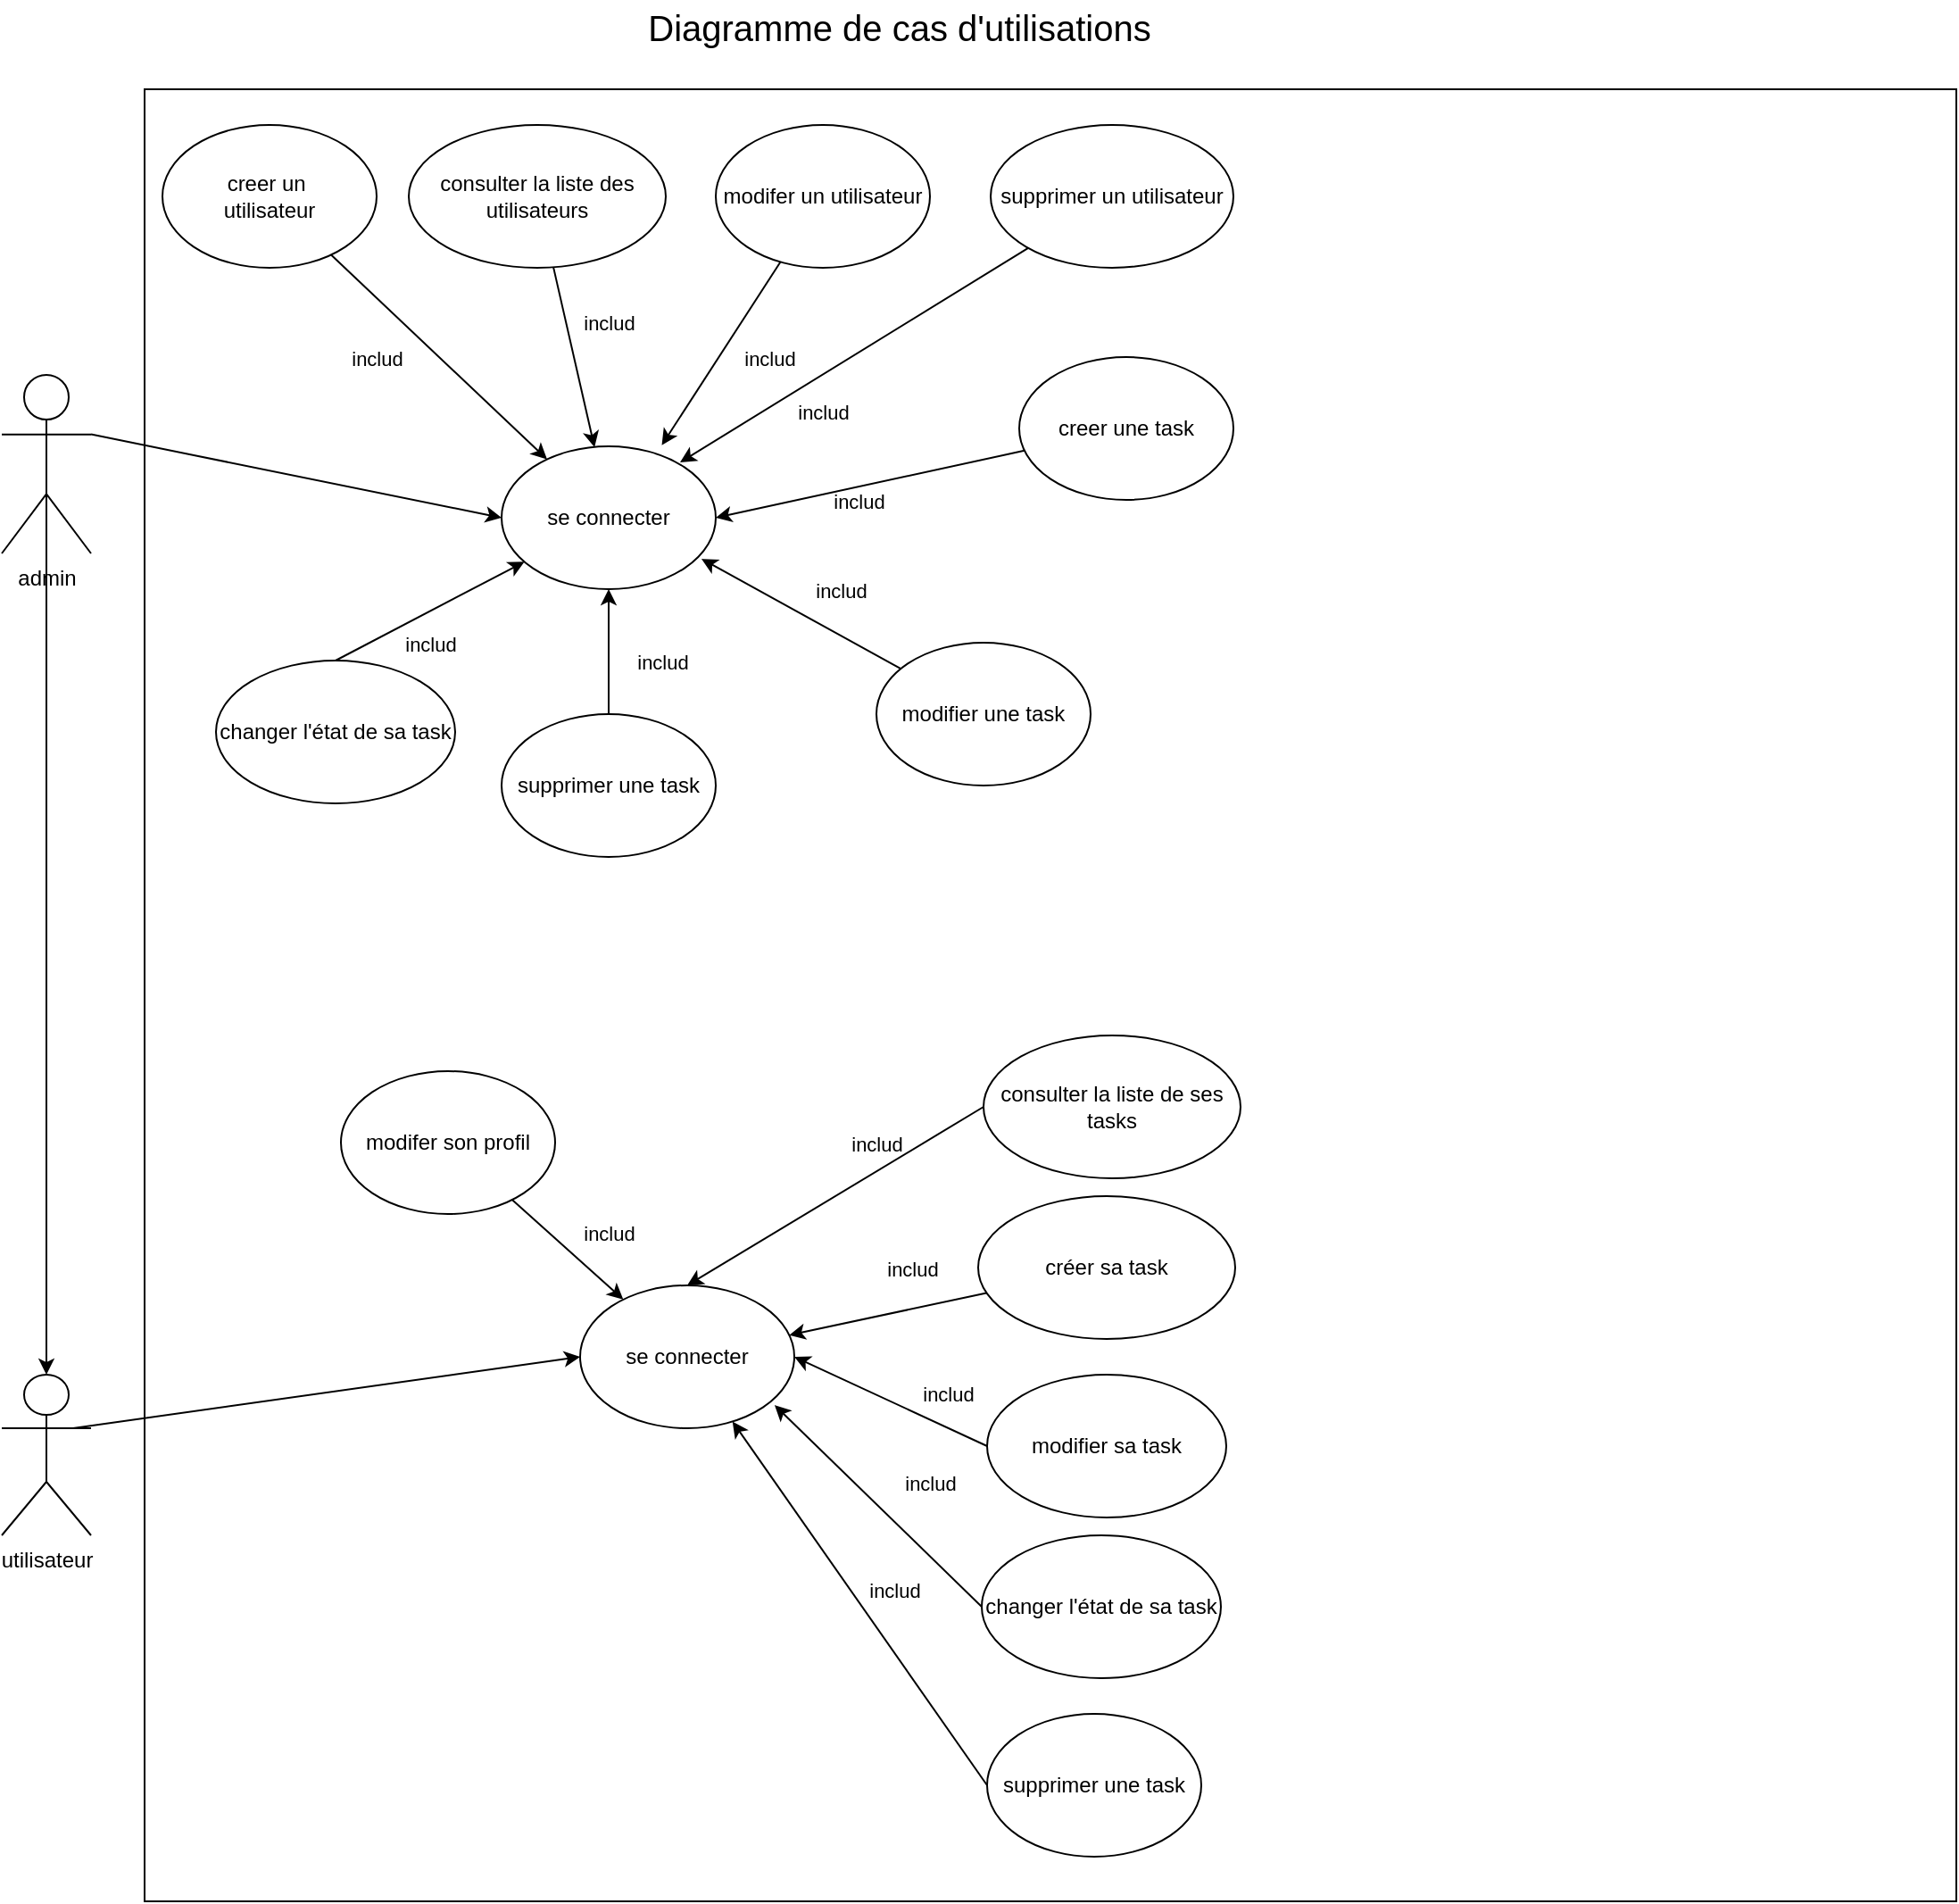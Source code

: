 <mxfile version="24.2.5" type="device">
  <diagram name="Page-1" id="XLHJtt5E27ApGSTVK5y7">
    <mxGraphModel dx="1364" dy="759" grid="1" gridSize="10" guides="1" tooltips="1" connect="1" arrows="1" fold="1" page="1" pageScale="1" pageWidth="827" pageHeight="1169" math="0" shadow="0">
      <root>
        <mxCell id="0" />
        <mxCell id="1" parent="0" />
        <mxCell id="ayPxO36hG8dT26YRjF3L-7" value="" style="whiteSpace=wrap;html=1;aspect=fixed;" parent="1" vertex="1">
          <mxGeometry x="110" y="90" width="1015" height="1015" as="geometry" />
        </mxCell>
        <mxCell id="ayPxO36hG8dT26YRjF3L-8" value="&lt;font style=&quot;font-size: 20px;&quot;&gt;Diagramme de cas d&#39;utilisations&lt;/font&gt;" style="text;html=1;align=center;verticalAlign=middle;whiteSpace=wrap;rounded=0;" parent="1" vertex="1">
          <mxGeometry x="350" y="40" width="366" height="30" as="geometry" />
        </mxCell>
        <mxCell id="ayPxO36hG8dT26YRjF3L-9" value="admin" style="shape=umlActor;verticalLabelPosition=bottom;verticalAlign=top;html=1;outlineConnect=0;" parent="1" vertex="1">
          <mxGeometry x="30" y="250" width="50" height="100" as="geometry" />
        </mxCell>
        <mxCell id="ayPxO36hG8dT26YRjF3L-11" value="utilisateur" style="shape=umlActor;verticalLabelPosition=bottom;verticalAlign=top;html=1;outlineConnect=0;" parent="1" vertex="1">
          <mxGeometry x="30" y="810" width="50" height="90" as="geometry" />
        </mxCell>
        <mxCell id="ayPxO36hG8dT26YRjF3L-15" value="" style="endArrow=classic;html=1;rounded=0;entryX=0.5;entryY=0;entryDx=0;entryDy=0;entryPerimeter=0;exitX=0.5;exitY=0.5;exitDx=0;exitDy=0;exitPerimeter=0;" parent="1" source="ayPxO36hG8dT26YRjF3L-9" target="ayPxO36hG8dT26YRjF3L-11" edge="1">
          <mxGeometry width="50" height="50" relative="1" as="geometry">
            <mxPoint x="80" y="620" as="sourcePoint" />
            <mxPoint x="400" y="480" as="targetPoint" />
          </mxGeometry>
        </mxCell>
        <mxCell id="U0SVPOKCEZnI3vGQQSTH-7" value="changer l&#39;état de sa task" style="ellipse;whiteSpace=wrap;html=1;" parent="1" vertex="1">
          <mxGeometry x="579" y="900" width="134" height="80" as="geometry" />
        </mxCell>
        <mxCell id="U0SVPOKCEZnI3vGQQSTH-11" value="creer un&amp;nbsp;&lt;div&gt;utilisateur&lt;/div&gt;" style="ellipse;whiteSpace=wrap;html=1;" parent="1" vertex="1">
          <mxGeometry x="120" y="110" width="120" height="80" as="geometry" />
        </mxCell>
        <mxCell id="U0SVPOKCEZnI3vGQQSTH-17" value="modifer un utilisateur" style="ellipse;whiteSpace=wrap;html=1;" parent="1" vertex="1">
          <mxGeometry x="430" y="110" width="120" height="80" as="geometry" />
        </mxCell>
        <mxCell id="U0SVPOKCEZnI3vGQQSTH-18" value="créer sa task" style="ellipse;whiteSpace=wrap;html=1;" parent="1" vertex="1">
          <mxGeometry x="577" y="710" width="144" height="80" as="geometry" />
        </mxCell>
        <mxCell id="U0SVPOKCEZnI3vGQQSTH-21" value="supprimer un utilisateur" style="ellipse;whiteSpace=wrap;html=1;" parent="1" vertex="1">
          <mxGeometry x="584" y="110" width="136" height="80" as="geometry" />
        </mxCell>
        <mxCell id="U0SVPOKCEZnI3vGQQSTH-23" value="modifier une task" style="ellipse;whiteSpace=wrap;html=1;" parent="1" vertex="1">
          <mxGeometry x="520" y="400" width="120" height="80" as="geometry" />
        </mxCell>
        <mxCell id="U0SVPOKCEZnI3vGQQSTH-24" value="supprimer une task" style="ellipse;whiteSpace=wrap;html=1;" parent="1" vertex="1">
          <mxGeometry x="310" y="440" width="120" height="80" as="geometry" />
        </mxCell>
        <mxCell id="0gLOlJeIZvDjMalIpP-v-28" value="consulter la liste des utilisateurs" style="ellipse;whiteSpace=wrap;html=1;" parent="1" vertex="1">
          <mxGeometry x="258" y="110" width="144" height="80" as="geometry" />
        </mxCell>
        <mxCell id="Qhx6stTs9FxfU0Fb_7Xq-3" value="" style="endArrow=classic;html=1;rounded=0;entryX=0;entryY=0.5;entryDx=0;entryDy=0;exitX=1;exitY=0.333;exitDx=0;exitDy=0;exitPerimeter=0;" parent="1" source="ayPxO36hG8dT26YRjF3L-9" target="ayPxO36hG8dT26YRjF3L-14" edge="1">
          <mxGeometry width="50" height="50" relative="1" as="geometry">
            <mxPoint x="70" y="283" as="sourcePoint" />
            <mxPoint x="198" y="577" as="targetPoint" />
          </mxGeometry>
        </mxCell>
        <mxCell id="ayPxO36hG8dT26YRjF3L-14" value="se connecter" style="ellipse;whiteSpace=wrap;html=1;" parent="1" vertex="1">
          <mxGeometry x="310" y="290" width="120" height="80" as="geometry" />
        </mxCell>
        <mxCell id="U0SVPOKCEZnI3vGQQSTH-22" value="creer une task" style="ellipse;whiteSpace=wrap;html=1;" parent="1" vertex="1">
          <mxGeometry x="600" y="240" width="120" height="80" as="geometry" />
        </mxCell>
        <mxCell id="Qhx6stTs9FxfU0Fb_7Xq-14" value="se connecter" style="ellipse;whiteSpace=wrap;html=1;" parent="1" vertex="1">
          <mxGeometry x="354" y="760" width="120" height="80" as="geometry" />
        </mxCell>
        <mxCell id="Qhx6stTs9FxfU0Fb_7Xq-17" value="" style="endArrow=classic;html=1;rounded=0;entryX=0;entryY=0.5;entryDx=0;entryDy=0;" parent="1" target="Qhx6stTs9FxfU0Fb_7Xq-14" edge="1">
          <mxGeometry width="50" height="50" relative="1" as="geometry">
            <mxPoint x="70" y="840" as="sourcePoint" />
            <mxPoint x="390" y="360" as="targetPoint" />
          </mxGeometry>
        </mxCell>
        <mxCell id="Qhx6stTs9FxfU0Fb_7Xq-20" value="modifer son profil" style="ellipse;whiteSpace=wrap;html=1;" parent="1" vertex="1">
          <mxGeometry x="220" y="640" width="120" height="80" as="geometry" />
        </mxCell>
        <mxCell id="Qhx6stTs9FxfU0Fb_7Xq-26" value="" style="endArrow=classic;html=1;rounded=0;" parent="1" source="Qhx6stTs9FxfU0Fb_7Xq-20" target="Qhx6stTs9FxfU0Fb_7Xq-14" edge="1">
          <mxGeometry width="50" height="50" relative="1" as="geometry">
            <mxPoint x="404" y="733" as="sourcePoint" />
            <mxPoint x="420" y="780" as="targetPoint" />
          </mxGeometry>
        </mxCell>
        <mxCell id="Qhx6stTs9FxfU0Fb_7Xq-28" value="" style="endArrow=classic;html=1;rounded=0;" parent="1" source="U0SVPOKCEZnI3vGQQSTH-18" edge="1" target="Qhx6stTs9FxfU0Fb_7Xq-14">
          <mxGeometry width="50" height="50" relative="1" as="geometry">
            <mxPoint x="639" y="716" as="sourcePoint" />
            <mxPoint x="472" y="802" as="targetPoint" />
          </mxGeometry>
        </mxCell>
        <mxCell id="Qhx6stTs9FxfU0Fb_7Xq-29" value="" style="endArrow=classic;html=1;rounded=0;entryX=0.908;entryY=0.838;entryDx=0;entryDy=0;exitX=0;exitY=0.5;exitDx=0;exitDy=0;entryPerimeter=0;" parent="1" source="U0SVPOKCEZnI3vGQQSTH-7" target="Qhx6stTs9FxfU0Fb_7Xq-14" edge="1">
          <mxGeometry width="50" height="50" relative="1" as="geometry">
            <mxPoint x="633" y="810" as="sourcePoint" />
            <mxPoint x="482" y="812" as="targetPoint" />
          </mxGeometry>
        </mxCell>
        <mxCell id="Qhx6stTs9FxfU0Fb_7Xq-33" value="" style="endArrow=classic;html=1;rounded=0;" parent="1" source="U0SVPOKCEZnI3vGQQSTH-11" target="ayPxO36hG8dT26YRjF3L-14" edge="1">
          <mxGeometry width="50" height="50" relative="1" as="geometry">
            <mxPoint x="242" y="728" as="sourcePoint" />
            <mxPoint x="378" y="792" as="targetPoint" />
          </mxGeometry>
        </mxCell>
        <mxCell id="g6eeRnNvmT8nM78X63z--7" value="includ" style="edgeLabel;html=1;align=center;verticalAlign=middle;resizable=0;points=[];" vertex="1" connectable="0" parent="Qhx6stTs9FxfU0Fb_7Xq-33">
          <mxGeometry x="-0.161" y="2" relative="1" as="geometry">
            <mxPoint x="-27" y="11" as="offset" />
          </mxGeometry>
        </mxCell>
        <mxCell id="g6eeRnNvmT8nM78X63z--8" value="includ" style="edgeLabel;html=1;align=center;verticalAlign=middle;resizable=0;points=[];" vertex="1" connectable="0" parent="Qhx6stTs9FxfU0Fb_7Xq-33">
          <mxGeometry x="-0.161" y="2" relative="1" as="geometry">
            <mxPoint x="103" y="-9" as="offset" />
          </mxGeometry>
        </mxCell>
        <mxCell id="g6eeRnNvmT8nM78X63z--9" value="includ" style="edgeLabel;html=1;align=center;verticalAlign=middle;resizable=0;points=[];" vertex="1" connectable="0" parent="Qhx6stTs9FxfU0Fb_7Xq-33">
          <mxGeometry x="-0.161" y="2" relative="1" as="geometry">
            <mxPoint x="193" y="11" as="offset" />
          </mxGeometry>
        </mxCell>
        <mxCell id="g6eeRnNvmT8nM78X63z--10" value="includ" style="edgeLabel;html=1;align=center;verticalAlign=middle;resizable=0;points=[];" vertex="1" connectable="0" parent="Qhx6stTs9FxfU0Fb_7Xq-33">
          <mxGeometry x="-0.161" y="2" relative="1" as="geometry">
            <mxPoint x="223" y="41" as="offset" />
          </mxGeometry>
        </mxCell>
        <mxCell id="g6eeRnNvmT8nM78X63z--11" value="includ" style="edgeLabel;html=1;align=center;verticalAlign=middle;resizable=0;points=[];" vertex="1" connectable="0" parent="Qhx6stTs9FxfU0Fb_7Xq-33">
          <mxGeometry x="-0.161" y="2" relative="1" as="geometry">
            <mxPoint x="243" y="91" as="offset" />
          </mxGeometry>
        </mxCell>
        <mxCell id="g6eeRnNvmT8nM78X63z--12" value="includ" style="edgeLabel;html=1;align=center;verticalAlign=middle;resizable=0;points=[];" vertex="1" connectable="0" parent="Qhx6stTs9FxfU0Fb_7Xq-33">
          <mxGeometry x="-0.161" y="2" relative="1" as="geometry">
            <mxPoint x="233" y="141" as="offset" />
          </mxGeometry>
        </mxCell>
        <mxCell id="g6eeRnNvmT8nM78X63z--13" value="includ" style="edgeLabel;html=1;align=center;verticalAlign=middle;resizable=0;points=[];" vertex="1" connectable="0" parent="Qhx6stTs9FxfU0Fb_7Xq-33">
          <mxGeometry x="-0.161" y="2" relative="1" as="geometry">
            <mxPoint x="133" y="181" as="offset" />
          </mxGeometry>
        </mxCell>
        <mxCell id="g6eeRnNvmT8nM78X63z--14" value="includ" style="edgeLabel;html=1;align=center;verticalAlign=middle;resizable=0;points=[];" vertex="1" connectable="0" parent="Qhx6stTs9FxfU0Fb_7Xq-33">
          <mxGeometry x="-0.161" y="2" relative="1" as="geometry">
            <mxPoint x="293" y="591" as="offset" />
          </mxGeometry>
        </mxCell>
        <mxCell id="g6eeRnNvmT8nM78X63z--15" value="includ" style="edgeLabel;html=1;align=center;verticalAlign=middle;resizable=0;points=[];" vertex="1" connectable="0" parent="Qhx6stTs9FxfU0Fb_7Xq-33">
          <mxGeometry x="-0.161" y="2" relative="1" as="geometry">
            <mxPoint x="103" y="501" as="offset" />
          </mxGeometry>
        </mxCell>
        <mxCell id="g6eeRnNvmT8nM78X63z--16" value="includ" style="edgeLabel;html=1;align=center;verticalAlign=middle;resizable=0;points=[];" vertex="1" connectable="0" parent="Qhx6stTs9FxfU0Fb_7Xq-33">
          <mxGeometry x="-0.161" y="2" relative="1" as="geometry">
            <mxPoint x="263" y="701" as="offset" />
          </mxGeometry>
        </mxCell>
        <mxCell id="g6eeRnNvmT8nM78X63z--17" value="includ" style="edgeLabel;html=1;align=center;verticalAlign=middle;resizable=0;points=[];" vertex="1" connectable="0" parent="Qhx6stTs9FxfU0Fb_7Xq-33">
          <mxGeometry x="-0.161" y="2" relative="1" as="geometry">
            <mxPoint x="283" y="641" as="offset" />
          </mxGeometry>
        </mxCell>
        <mxCell id="g6eeRnNvmT8nM78X63z--20" value="includ" style="edgeLabel;html=1;align=center;verticalAlign=middle;resizable=0;points=[];" vertex="1" connectable="0" parent="Qhx6stTs9FxfU0Fb_7Xq-33">
          <mxGeometry x="-0.161" y="2" relative="1" as="geometry">
            <mxPoint x="3" y="171" as="offset" />
          </mxGeometry>
        </mxCell>
        <mxCell id="g6eeRnNvmT8nM78X63z--24" value="includ" style="edgeLabel;html=1;align=center;verticalAlign=middle;resizable=0;points=[];" vertex="1" connectable="0" parent="Qhx6stTs9FxfU0Fb_7Xq-33">
          <mxGeometry x="-0.161" y="2" relative="1" as="geometry">
            <mxPoint x="253" y="451" as="offset" />
          </mxGeometry>
        </mxCell>
        <mxCell id="g6eeRnNvmT8nM78X63z--43" value="includ" style="edgeLabel;html=1;align=center;verticalAlign=middle;resizable=0;points=[];" vertex="1" connectable="0" parent="Qhx6stTs9FxfU0Fb_7Xq-33">
          <mxGeometry x="-0.161" y="2" relative="1" as="geometry">
            <mxPoint x="273" y="521" as="offset" />
          </mxGeometry>
        </mxCell>
        <mxCell id="Qhx6stTs9FxfU0Fb_7Xq-34" value="" style="endArrow=classic;html=1;rounded=0;entryX=0.434;entryY=0.007;entryDx=0;entryDy=0;entryPerimeter=0;" parent="1" source="0gLOlJeIZvDjMalIpP-v-28" target="ayPxO36hG8dT26YRjF3L-14" edge="1">
          <mxGeometry width="50" height="50" relative="1" as="geometry">
            <mxPoint x="216" y="192" as="sourcePoint" />
            <mxPoint x="344" y="308" as="targetPoint" />
          </mxGeometry>
        </mxCell>
        <mxCell id="Qhx6stTs9FxfU0Fb_7Xq-35" value="" style="endArrow=classic;html=1;rounded=0;entryX=0.748;entryY=-0.008;entryDx=0;entryDy=0;entryPerimeter=0;" parent="1" source="U0SVPOKCEZnI3vGQQSTH-17" target="ayPxO36hG8dT26YRjF3L-14" edge="1">
          <mxGeometry width="50" height="50" relative="1" as="geometry">
            <mxPoint x="349" y="200" as="sourcePoint" />
            <mxPoint x="372" y="301" as="targetPoint" />
          </mxGeometry>
        </mxCell>
        <mxCell id="Qhx6stTs9FxfU0Fb_7Xq-36" value="" style="endArrow=classic;html=1;rounded=0;entryX=0.748;entryY=-0.008;entryDx=0;entryDy=0;entryPerimeter=0;" parent="1" source="U0SVPOKCEZnI3vGQQSTH-21" edge="1">
          <mxGeometry width="50" height="50" relative="1" as="geometry">
            <mxPoint x="476" y="197" as="sourcePoint" />
            <mxPoint x="410" y="299" as="targetPoint" />
          </mxGeometry>
        </mxCell>
        <mxCell id="Qhx6stTs9FxfU0Fb_7Xq-37" value="" style="endArrow=classic;html=1;rounded=0;entryX=1;entryY=0.5;entryDx=0;entryDy=0;" parent="1" source="U0SVPOKCEZnI3vGQQSTH-22" target="ayPxO36hG8dT26YRjF3L-14" edge="1">
          <mxGeometry width="50" height="50" relative="1" as="geometry">
            <mxPoint x="613" y="188" as="sourcePoint" />
            <mxPoint x="420" y="309" as="targetPoint" />
          </mxGeometry>
        </mxCell>
        <mxCell id="Qhx6stTs9FxfU0Fb_7Xq-38" value="" style="endArrow=classic;html=1;rounded=0;entryX=0.933;entryY=0.788;entryDx=0;entryDy=0;entryPerimeter=0;" parent="1" source="U0SVPOKCEZnI3vGQQSTH-23" target="ayPxO36hG8dT26YRjF3L-14" edge="1">
          <mxGeometry width="50" height="50" relative="1" as="geometry">
            <mxPoint x="625" y="286" as="sourcePoint" />
            <mxPoint x="440" y="340" as="targetPoint" />
          </mxGeometry>
        </mxCell>
        <mxCell id="Qhx6stTs9FxfU0Fb_7Xq-39" value="" style="endArrow=classic;html=1;rounded=0;entryX=0.5;entryY=1;entryDx=0;entryDy=0;" parent="1" source="U0SVPOKCEZnI3vGQQSTH-24" target="ayPxO36hG8dT26YRjF3L-14" edge="1">
          <mxGeometry width="50" height="50" relative="1" as="geometry">
            <mxPoint x="629" y="370" as="sourcePoint" />
            <mxPoint x="431" y="369" as="targetPoint" />
          </mxGeometry>
        </mxCell>
        <mxCell id="g6eeRnNvmT8nM78X63z--3" value="modifier sa task" style="ellipse;whiteSpace=wrap;html=1;" vertex="1" parent="1">
          <mxGeometry x="582" y="810" width="134" height="80" as="geometry" />
        </mxCell>
        <mxCell id="g6eeRnNvmT8nM78X63z--4" value="" style="endArrow=classic;html=1;rounded=0;entryX=1;entryY=0.5;entryDx=0;entryDy=0;exitX=0;exitY=0.5;exitDx=0;exitDy=0;" edge="1" parent="1" source="g6eeRnNvmT8nM78X63z--3" target="Qhx6stTs9FxfU0Fb_7Xq-14">
          <mxGeometry width="50" height="50" relative="1" as="geometry">
            <mxPoint x="80" y="850" as="sourcePoint" />
            <mxPoint x="364" y="810" as="targetPoint" />
          </mxGeometry>
        </mxCell>
        <mxCell id="g6eeRnNvmT8nM78X63z--18" value="changer l&#39;état de sa task" style="ellipse;whiteSpace=wrap;html=1;" vertex="1" parent="1">
          <mxGeometry x="150" y="410" width="134" height="80" as="geometry" />
        </mxCell>
        <mxCell id="g6eeRnNvmT8nM78X63z--19" value="" style="endArrow=classic;html=1;rounded=0;exitX=0.5;exitY=0;exitDx=0;exitDy=0;" edge="1" parent="1" source="g6eeRnNvmT8nM78X63z--18" target="ayPxO36hG8dT26YRjF3L-14">
          <mxGeometry width="50" height="50" relative="1" as="geometry">
            <mxPoint x="380" y="450" as="sourcePoint" />
            <mxPoint x="380" y="380" as="targetPoint" />
          </mxGeometry>
        </mxCell>
        <mxCell id="g6eeRnNvmT8nM78X63z--21" value="supprimer une task" style="ellipse;whiteSpace=wrap;html=1;" vertex="1" parent="1">
          <mxGeometry x="582" y="1000" width="120" height="80" as="geometry" />
        </mxCell>
        <mxCell id="g6eeRnNvmT8nM78X63z--23" value="" style="endArrow=classic;html=1;rounded=0;exitX=0;exitY=0.5;exitDx=0;exitDy=0;" edge="1" parent="1" source="g6eeRnNvmT8nM78X63z--21" target="Qhx6stTs9FxfU0Fb_7Xq-14">
          <mxGeometry width="50" height="50" relative="1" as="geometry">
            <mxPoint x="544" y="425" as="sourcePoint" />
            <mxPoint x="432" y="363" as="targetPoint" />
          </mxGeometry>
        </mxCell>
        <mxCell id="g6eeRnNvmT8nM78X63z--41" value="consulter la liste de ses tasks" style="ellipse;whiteSpace=wrap;html=1;" vertex="1" parent="1">
          <mxGeometry x="580" y="620" width="144" height="80" as="geometry" />
        </mxCell>
        <mxCell id="g6eeRnNvmT8nM78X63z--42" value="" style="endArrow=classic;html=1;rounded=0;entryX=0.5;entryY=0;entryDx=0;entryDy=0;exitX=0;exitY=0.5;exitDx=0;exitDy=0;" edge="1" parent="1" source="g6eeRnNvmT8nM78X63z--41" target="Qhx6stTs9FxfU0Fb_7Xq-14">
          <mxGeometry width="50" height="50" relative="1" as="geometry">
            <mxPoint x="590" y="761" as="sourcePoint" />
            <mxPoint x="466" y="782" as="targetPoint" />
          </mxGeometry>
        </mxCell>
      </root>
    </mxGraphModel>
  </diagram>
</mxfile>
